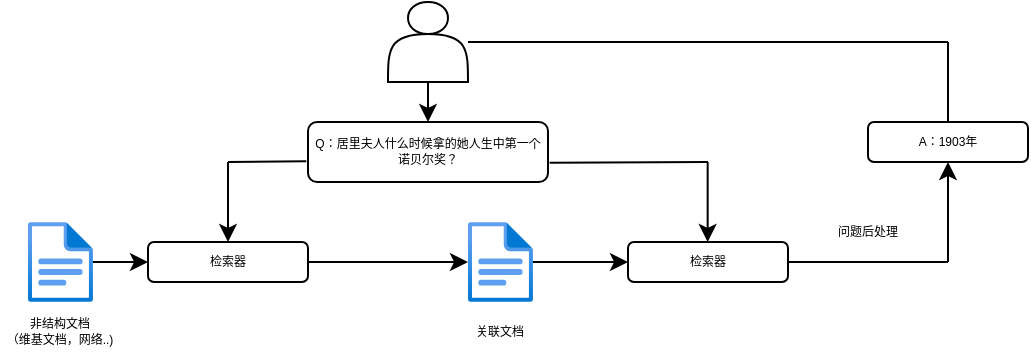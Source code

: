 <mxfile>
    <diagram id="WHi8-_KRQEY75ZuTTuu1" name="第 1 页">
        <mxGraphModel dx="1815" dy="469" grid="1" gridSize="10" guides="1" tooltips="1" connect="1" arrows="1" fold="1" page="1" pageScale="1" pageWidth="827" pageHeight="1169" math="0" shadow="0">
            <root>
                <mxCell id="0"/>
                <mxCell id="1" parent="0"/>
                <mxCell id="2" value="" style="shape=actor;whiteSpace=wrap;html=1;" vertex="1" parent="1">
                    <mxGeometry x="160" y="80" width="40" height="40" as="geometry"/>
                </mxCell>
                <mxCell id="3" value="" style="endArrow=classic;html=1;exitX=0.5;exitY=1;exitDx=0;exitDy=0;" edge="1" parent="1" source="2">
                    <mxGeometry width="50" height="50" relative="1" as="geometry">
                        <mxPoint x="270" y="250" as="sourcePoint"/>
                        <mxPoint x="180" y="140" as="targetPoint"/>
                    </mxGeometry>
                </mxCell>
                <mxCell id="4" value="Q：居里夫人什么时候拿的她人生中第一个诺贝尔奖？" style="rounded=1;whiteSpace=wrap;html=1;fontSize=6;" vertex="1" parent="1">
                    <mxGeometry x="120" y="140" width="120" height="30" as="geometry"/>
                </mxCell>
                <mxCell id="5" value="" style="endArrow=none;html=1;fontSize=6;entryX=-0.007;entryY=0.656;entryDx=0;entryDy=0;entryPerimeter=0;" edge="1" parent="1" target="4">
                    <mxGeometry width="50" height="50" relative="1" as="geometry">
                        <mxPoint x="80" y="160" as="sourcePoint"/>
                        <mxPoint x="110" y="150" as="targetPoint"/>
                    </mxGeometry>
                </mxCell>
                <mxCell id="6" value="" style="endArrow=classic;html=1;fontSize=6;" edge="1" parent="1">
                    <mxGeometry width="50" height="50" relative="1" as="geometry">
                        <mxPoint x="80" y="160" as="sourcePoint"/>
                        <mxPoint x="80" y="200" as="targetPoint"/>
                    </mxGeometry>
                </mxCell>
                <mxCell id="7" value="检索器" style="rounded=1;whiteSpace=wrap;html=1;fontSize=6;" vertex="1" parent="1">
                    <mxGeometry x="40" y="200" width="80" height="20" as="geometry"/>
                </mxCell>
                <mxCell id="8" value="" style="endArrow=classic;html=1;fontSize=6;entryX=0;entryY=0.5;entryDx=0;entryDy=0;" edge="1" parent="1" target="7">
                    <mxGeometry width="50" height="50" relative="1" as="geometry">
                        <mxPoint x="10" y="210" as="sourcePoint"/>
                        <mxPoint x="130" y="260" as="targetPoint"/>
                    </mxGeometry>
                </mxCell>
                <mxCell id="9" value="" style="aspect=fixed;html=1;points=[];align=center;image;fontSize=12;image=img/lib/azure2/general/File.svg;" vertex="1" parent="1">
                    <mxGeometry x="-20" y="190" width="32.46" height="40" as="geometry"/>
                </mxCell>
                <mxCell id="10" value="非结构文档&lt;br&gt;（维基文档，网络..)" style="text;html=1;strokeColor=none;fillColor=none;align=center;verticalAlign=middle;whiteSpace=wrap;rounded=0;fontSize=6;" vertex="1" parent="1">
                    <mxGeometry x="-34" y="230" width="60" height="30" as="geometry"/>
                </mxCell>
                <mxCell id="11" value="" style="endArrow=classic;html=1;fontSize=6;exitX=1;exitY=0.5;exitDx=0;exitDy=0;" edge="1" parent="1" source="7">
                    <mxGeometry width="50" height="50" relative="1" as="geometry">
                        <mxPoint x="250" y="260" as="sourcePoint"/>
                        <mxPoint x="200" y="210" as="targetPoint"/>
                    </mxGeometry>
                </mxCell>
                <mxCell id="16" value="" style="edgeStyle=none;html=1;fontSize=6;" edge="1" parent="1" source="12" target="15">
                    <mxGeometry relative="1" as="geometry"/>
                </mxCell>
                <mxCell id="12" value="" style="aspect=fixed;html=1;points=[];align=center;image;fontSize=12;image=img/lib/azure2/general/File.svg;" vertex="1" parent="1">
                    <mxGeometry x="200" y="190" width="32.46" height="40" as="geometry"/>
                </mxCell>
                <mxCell id="13" value="关联文档" style="text;html=1;strokeColor=none;fillColor=none;align=center;verticalAlign=middle;whiteSpace=wrap;rounded=0;fontSize=6;" vertex="1" parent="1">
                    <mxGeometry x="186.23" y="230" width="60" height="30" as="geometry"/>
                </mxCell>
                <mxCell id="15" value="检索器" style="rounded=1;whiteSpace=wrap;html=1;fontSize=6;" vertex="1" parent="1">
                    <mxGeometry x="280" y="200" width="80" height="20" as="geometry"/>
                </mxCell>
                <mxCell id="17" value="" style="endArrow=none;html=1;fontSize=6;" edge="1" parent="1">
                    <mxGeometry width="50" height="50" relative="1" as="geometry">
                        <mxPoint x="240.84" y="160.32" as="sourcePoint"/>
                        <mxPoint x="320" y="160" as="targetPoint"/>
                    </mxGeometry>
                </mxCell>
                <mxCell id="18" value="" style="endArrow=classic;html=1;fontSize=6;" edge="1" parent="1">
                    <mxGeometry width="50" height="50" relative="1" as="geometry">
                        <mxPoint x="319.83" y="160" as="sourcePoint"/>
                        <mxPoint x="319.83" y="200" as="targetPoint"/>
                    </mxGeometry>
                </mxCell>
                <mxCell id="19" value="" style="endArrow=none;html=1;fontSize=6;exitX=1;exitY=0.5;exitDx=0;exitDy=0;" edge="1" parent="1" source="15">
                    <mxGeometry width="50" height="50" relative="1" as="geometry">
                        <mxPoint x="370" y="200" as="sourcePoint"/>
                        <mxPoint x="440" y="210" as="targetPoint"/>
                    </mxGeometry>
                </mxCell>
                <mxCell id="21" value="问题后处理" style="text;html=1;strokeColor=none;fillColor=none;align=center;verticalAlign=middle;whiteSpace=wrap;rounded=0;fontSize=6;" vertex="1" parent="1">
                    <mxGeometry x="360" y="180" width="80" height="30" as="geometry"/>
                </mxCell>
                <mxCell id="22" value="" style="endArrow=classic;html=1;fontSize=6;" edge="1" parent="1">
                    <mxGeometry width="50" height="50" relative="1" as="geometry">
                        <mxPoint x="440" y="210" as="sourcePoint"/>
                        <mxPoint x="440" y="160" as="targetPoint"/>
                    </mxGeometry>
                </mxCell>
                <mxCell id="23" value="A：1903年" style="rounded=1;whiteSpace=wrap;html=1;fontSize=6;" vertex="1" parent="1">
                    <mxGeometry x="400" y="140" width="80" height="20" as="geometry"/>
                </mxCell>
                <mxCell id="24" value="" style="endArrow=none;html=1;fontSize=6;" edge="1" parent="1" source="2">
                    <mxGeometry width="50" height="50" relative="1" as="geometry">
                        <mxPoint x="290" y="130" as="sourcePoint"/>
                        <mxPoint x="440" y="100" as="targetPoint"/>
                    </mxGeometry>
                </mxCell>
                <mxCell id="25" value="" style="endArrow=none;html=1;fontSize=6;exitX=0.5;exitY=0;exitDx=0;exitDy=0;" edge="1" parent="1" source="23">
                    <mxGeometry width="50" height="50" relative="1" as="geometry">
                        <mxPoint x="490" y="160" as="sourcePoint"/>
                        <mxPoint x="440" y="100" as="targetPoint"/>
                    </mxGeometry>
                </mxCell>
            </root>
        </mxGraphModel>
    </diagram>
</mxfile>